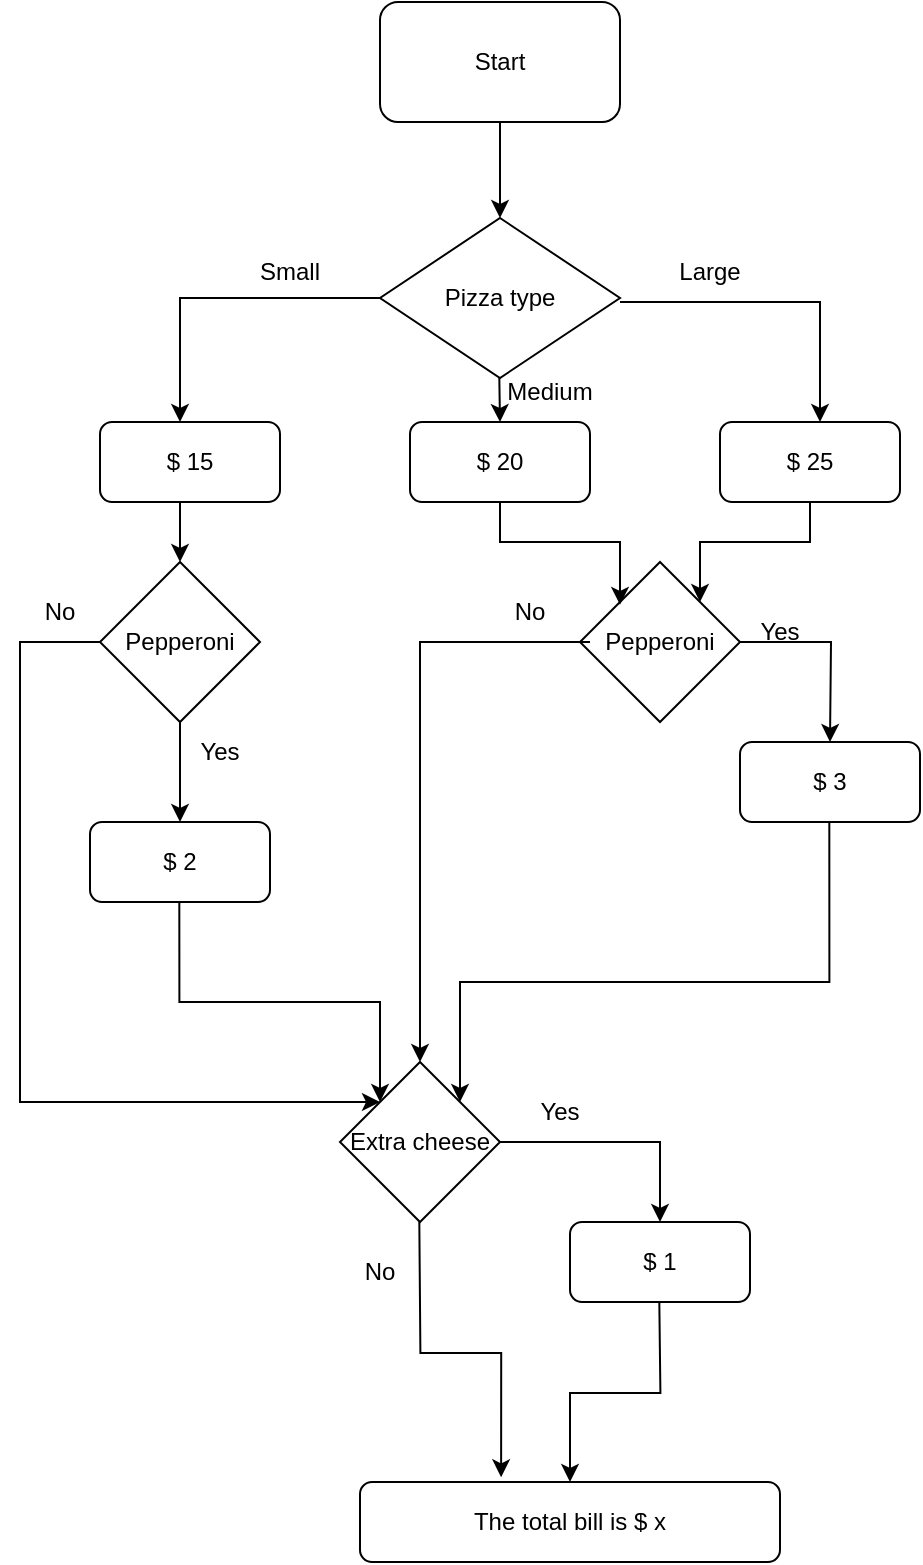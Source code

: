 <mxfile version="20.8.16" type="github">
  <diagram name="Page-1" id="CoOixJTdj2g3juos5qL_">
    <mxGraphModel dx="1434" dy="796" grid="1" gridSize="10" guides="1" tooltips="1" connect="1" arrows="1" fold="1" page="1" pageScale="1" pageWidth="850" pageHeight="1100" math="0" shadow="0">
      <root>
        <mxCell id="0" />
        <mxCell id="1" parent="0" />
        <mxCell id="czSIjbhly4B8HzWEjZzq-1" value="Start" style="rounded=1;whiteSpace=wrap;html=1;" parent="1" vertex="1">
          <mxGeometry x="260" y="30" width="120" height="60" as="geometry" />
        </mxCell>
        <mxCell id="czSIjbhly4B8HzWEjZzq-2" value="Pizza type" style="rhombus;whiteSpace=wrap;html=1;" parent="1" vertex="1">
          <mxGeometry x="260" y="138" width="120" height="80" as="geometry" />
        </mxCell>
        <mxCell id="czSIjbhly4B8HzWEjZzq-4" value="" style="endArrow=classic;html=1;rounded=0;exitX=0.5;exitY=1;exitDx=0;exitDy=0;entryX=0.5;entryY=0;entryDx=0;entryDy=0;" parent="1" source="czSIjbhly4B8HzWEjZzq-1" target="czSIjbhly4B8HzWEjZzq-2" edge="1">
          <mxGeometry width="50" height="50" relative="1" as="geometry">
            <mxPoint x="310" y="150" as="sourcePoint" />
            <mxPoint x="360" y="100" as="targetPoint" />
          </mxGeometry>
        </mxCell>
        <mxCell id="czSIjbhly4B8HzWEjZzq-5" value="" style="endArrow=classic;html=1;rounded=0;exitX=0;exitY=0.5;exitDx=0;exitDy=0;" parent="1" source="czSIjbhly4B8HzWEjZzq-2" edge="1">
          <mxGeometry width="50" height="50" relative="1" as="geometry">
            <mxPoint x="410" y="240" as="sourcePoint" />
            <mxPoint x="160" y="240" as="targetPoint" />
            <Array as="points">
              <mxPoint x="160" y="178" />
            </Array>
          </mxGeometry>
        </mxCell>
        <mxCell id="czSIjbhly4B8HzWEjZzq-6" value="Small" style="text;html=1;strokeColor=none;fillColor=none;align=center;verticalAlign=middle;whiteSpace=wrap;rounded=0;" parent="1" vertex="1">
          <mxGeometry x="170" y="150" width="90" height="30" as="geometry" />
        </mxCell>
        <mxCell id="czSIjbhly4B8HzWEjZzq-7" value="" style="endArrow=classic;html=1;rounded=0;exitX=0;exitY=1;exitDx=0;exitDy=0;startArrow=none;" parent="1" source="czSIjbhly4B8HzWEjZzq-13" edge="1">
          <mxGeometry width="50" height="50" relative="1" as="geometry">
            <mxPoint x="380" y="180" as="sourcePoint" />
            <mxPoint x="480" y="240" as="targetPoint" />
            <Array as="points">
              <mxPoint x="480" y="180" />
            </Array>
          </mxGeometry>
        </mxCell>
        <mxCell id="czSIjbhly4B8HzWEjZzq-8" value="Medium" style="text;html=1;strokeColor=none;fillColor=none;align=center;verticalAlign=middle;whiteSpace=wrap;rounded=0;" parent="1" vertex="1">
          <mxGeometry x="300" y="210" width="90" height="30" as="geometry" />
        </mxCell>
        <mxCell id="czSIjbhly4B8HzWEjZzq-9" value="" style="endArrow=classic;html=1;rounded=0;exitX=0.5;exitY=1;exitDx=0;exitDy=0;" parent="1" edge="1">
          <mxGeometry width="50" height="50" relative="1" as="geometry">
            <mxPoint x="319.66" y="218" as="sourcePoint" />
            <mxPoint x="320" y="240" as="targetPoint" />
            <Array as="points" />
          </mxGeometry>
        </mxCell>
        <mxCell id="czSIjbhly4B8HzWEjZzq-10" value="$ 15" style="rounded=1;whiteSpace=wrap;html=1;" parent="1" vertex="1">
          <mxGeometry x="120" y="240" width="90" height="40" as="geometry" />
        </mxCell>
        <mxCell id="czSIjbhly4B8HzWEjZzq-11" value="$ 20" style="rounded=1;whiteSpace=wrap;html=1;" parent="1" vertex="1">
          <mxGeometry x="275" y="240" width="90" height="40" as="geometry" />
        </mxCell>
        <mxCell id="czSIjbhly4B8HzWEjZzq-12" value="$ 25" style="rounded=1;whiteSpace=wrap;html=1;" parent="1" vertex="1">
          <mxGeometry x="430" y="240" width="90" height="40" as="geometry" />
        </mxCell>
        <mxCell id="czSIjbhly4B8HzWEjZzq-14" value="" style="endArrow=none;html=1;rounded=0;exitX=0;exitY=0.5;exitDx=0;exitDy=0;" parent="1" target="czSIjbhly4B8HzWEjZzq-13" edge="1">
          <mxGeometry width="50" height="50" relative="1" as="geometry">
            <mxPoint x="380" y="180" as="sourcePoint" />
            <mxPoint x="480" y="240" as="targetPoint" />
            <Array as="points" />
          </mxGeometry>
        </mxCell>
        <mxCell id="czSIjbhly4B8HzWEjZzq-13" value="Large" style="text;html=1;strokeColor=none;fillColor=none;align=center;verticalAlign=middle;whiteSpace=wrap;rounded=0;" parent="1" vertex="1">
          <mxGeometry x="380" y="150" width="90" height="30" as="geometry" />
        </mxCell>
        <mxCell id="czSIjbhly4B8HzWEjZzq-15" value="" style="endArrow=classic;html=1;rounded=0;" parent="1" edge="1">
          <mxGeometry width="50" height="50" relative="1" as="geometry">
            <mxPoint x="160" y="280" as="sourcePoint" />
            <mxPoint x="160" y="310" as="targetPoint" />
          </mxGeometry>
        </mxCell>
        <mxCell id="czSIjbhly4B8HzWEjZzq-18" value="" style="edgeStyle=orthogonalEdgeStyle;rounded=0;orthogonalLoop=1;jettySize=auto;html=1;" parent="1" source="czSIjbhly4B8HzWEjZzq-16" edge="1">
          <mxGeometry relative="1" as="geometry">
            <mxPoint x="160" y="440.0" as="targetPoint" />
          </mxGeometry>
        </mxCell>
        <mxCell id="czSIjbhly4B8HzWEjZzq-16" value="Pepperoni" style="rhombus;whiteSpace=wrap;html=1;" parent="1" vertex="1">
          <mxGeometry x="120" y="310" width="80" height="80" as="geometry" />
        </mxCell>
        <mxCell id="czSIjbhly4B8HzWEjZzq-19" value="Yes" style="text;html=1;strokeColor=none;fillColor=none;align=center;verticalAlign=middle;whiteSpace=wrap;rounded=0;" parent="1" vertex="1">
          <mxGeometry x="150" y="390" width="60" height="30" as="geometry" />
        </mxCell>
        <mxCell id="czSIjbhly4B8HzWEjZzq-20" value="" style="endArrow=classic;html=1;rounded=0;startArrow=none;entryX=0;entryY=0;entryDx=0;entryDy=0;" parent="1" source="czSIjbhly4B8HzWEjZzq-21" target="czSIjbhly4B8HzWEjZzq-34" edge="1">
          <mxGeometry width="50" height="50" relative="1" as="geometry">
            <mxPoint x="120" y="350" as="sourcePoint" />
            <mxPoint x="70" y="440" as="targetPoint" />
            <Array as="points">
              <mxPoint x="120" y="350" />
              <mxPoint x="80" y="350" />
              <mxPoint x="80" y="520" />
              <mxPoint x="80" y="580" />
              <mxPoint x="130" y="580" />
            </Array>
          </mxGeometry>
        </mxCell>
        <mxCell id="czSIjbhly4B8HzWEjZzq-22" value="" style="endArrow=none;html=1;rounded=0;" parent="1" target="czSIjbhly4B8HzWEjZzq-21" edge="1">
          <mxGeometry width="50" height="50" relative="1" as="geometry">
            <mxPoint x="120" y="350.0" as="sourcePoint" />
            <mxPoint x="70" y="440.0" as="targetPoint" />
            <Array as="points" />
          </mxGeometry>
        </mxCell>
        <mxCell id="czSIjbhly4B8HzWEjZzq-21" value="No" style="text;html=1;strokeColor=none;fillColor=none;align=center;verticalAlign=middle;whiteSpace=wrap;rounded=0;" parent="1" vertex="1">
          <mxGeometry x="70" y="320" width="60" height="30" as="geometry" />
        </mxCell>
        <mxCell id="czSIjbhly4B8HzWEjZzq-23" value="$ 2" style="rounded=1;whiteSpace=wrap;html=1;" parent="1" vertex="1">
          <mxGeometry x="115" y="440" width="90" height="40" as="geometry" />
        </mxCell>
        <mxCell id="czSIjbhly4B8HzWEjZzq-25" value="Pepperoni" style="rhombus;whiteSpace=wrap;html=1;" parent="1" vertex="1">
          <mxGeometry x="360" y="310" width="80" height="80" as="geometry" />
        </mxCell>
        <mxCell id="czSIjbhly4B8HzWEjZzq-26" value="" style="endArrow=classic;html=1;rounded=0;exitX=0.5;exitY=1;exitDx=0;exitDy=0;entryX=1;entryY=0;entryDx=0;entryDy=0;" parent="1" source="czSIjbhly4B8HzWEjZzq-12" target="czSIjbhly4B8HzWEjZzq-25" edge="1">
          <mxGeometry width="50" height="50" relative="1" as="geometry">
            <mxPoint x="410" y="350" as="sourcePoint" />
            <mxPoint x="460" y="300" as="targetPoint" />
            <Array as="points">
              <mxPoint x="475" y="300" />
              <mxPoint x="420" y="300" />
            </Array>
          </mxGeometry>
        </mxCell>
        <mxCell id="czSIjbhly4B8HzWEjZzq-27" value="" style="endArrow=classic;html=1;rounded=0;exitX=0.5;exitY=1;exitDx=0;exitDy=0;" parent="1" source="czSIjbhly4B8HzWEjZzq-11" edge="1">
          <mxGeometry width="50" height="50" relative="1" as="geometry">
            <mxPoint x="443.57" y="290.0" as="sourcePoint" />
            <mxPoint x="379.999" y="331.429" as="targetPoint" />
            <Array as="points">
              <mxPoint x="320" y="300" />
              <mxPoint x="380" y="300" />
            </Array>
          </mxGeometry>
        </mxCell>
        <mxCell id="czSIjbhly4B8HzWEjZzq-28" value="" style="edgeStyle=orthogonalEdgeStyle;rounded=0;orthogonalLoop=1;jettySize=auto;html=1;" parent="1" source="czSIjbhly4B8HzWEjZzq-25" edge="1">
          <mxGeometry relative="1" as="geometry">
            <mxPoint x="485" y="350.0" as="sourcePoint" />
            <mxPoint x="485" y="400.0" as="targetPoint" />
          </mxGeometry>
        </mxCell>
        <mxCell id="czSIjbhly4B8HzWEjZzq-29" value="Yes" style="text;html=1;strokeColor=none;fillColor=none;align=center;verticalAlign=middle;whiteSpace=wrap;rounded=0;" parent="1" vertex="1">
          <mxGeometry x="430" y="330" width="60" height="30" as="geometry" />
        </mxCell>
        <mxCell id="czSIjbhly4B8HzWEjZzq-30" value="$ 3" style="rounded=1;whiteSpace=wrap;html=1;" parent="1" vertex="1">
          <mxGeometry x="440" y="400" width="90" height="40" as="geometry" />
        </mxCell>
        <mxCell id="czSIjbhly4B8HzWEjZzq-31" value="" style="endArrow=classic;html=1;rounded=0;startArrow=none;entryX=0.5;entryY=0;entryDx=0;entryDy=0;exitX=1;exitY=1;exitDx=0;exitDy=0;" parent="1" source="czSIjbhly4B8HzWEjZzq-32" target="czSIjbhly4B8HzWEjZzq-34" edge="1">
          <mxGeometry width="50" height="50" relative="1" as="geometry">
            <mxPoint x="355" y="350" as="sourcePoint" />
            <mxPoint x="305" y="440.0" as="targetPoint" />
            <Array as="points">
              <mxPoint x="280" y="350" />
            </Array>
          </mxGeometry>
        </mxCell>
        <mxCell id="czSIjbhly4B8HzWEjZzq-32" value="No" style="text;html=1;strokeColor=none;fillColor=none;align=center;verticalAlign=middle;whiteSpace=wrap;rounded=0;" parent="1" vertex="1">
          <mxGeometry x="305" y="320" width="60" height="30" as="geometry" />
        </mxCell>
        <mxCell id="czSIjbhly4B8HzWEjZzq-33" value="" style="edgeStyle=orthogonalEdgeStyle;rounded=0;orthogonalLoop=1;jettySize=auto;html=1;entryX=0;entryY=0;entryDx=0;entryDy=0;" parent="1" target="czSIjbhly4B8HzWEjZzq-34" edge="1">
          <mxGeometry relative="1" as="geometry">
            <mxPoint x="159.66" y="480.0" as="sourcePoint" />
            <mxPoint x="159.66" y="530.0" as="targetPoint" />
            <Array as="points">
              <mxPoint x="160" y="530" />
              <mxPoint x="260" y="530" />
            </Array>
          </mxGeometry>
        </mxCell>
        <mxCell id="czSIjbhly4B8HzWEjZzq-38" value="" style="edgeStyle=orthogonalEdgeStyle;rounded=0;orthogonalLoop=1;jettySize=auto;html=1;" parent="1" source="czSIjbhly4B8HzWEjZzq-34" edge="1">
          <mxGeometry relative="1" as="geometry">
            <mxPoint x="400" y="640" as="targetPoint" />
            <Array as="points">
              <mxPoint x="400" y="600" />
            </Array>
          </mxGeometry>
        </mxCell>
        <mxCell id="czSIjbhly4B8HzWEjZzq-34" value="Extra cheese" style="rhombus;whiteSpace=wrap;html=1;" parent="1" vertex="1">
          <mxGeometry x="240" y="560" width="80" height="80" as="geometry" />
        </mxCell>
        <mxCell id="czSIjbhly4B8HzWEjZzq-35" value="" style="edgeStyle=orthogonalEdgeStyle;rounded=0;orthogonalLoop=1;jettySize=auto;html=1;entryX=1;entryY=0;entryDx=0;entryDy=0;" parent="1" target="czSIjbhly4B8HzWEjZzq-34" edge="1">
          <mxGeometry relative="1" as="geometry">
            <mxPoint x="484.66" y="440" as="sourcePoint" />
            <mxPoint x="484.66" y="490" as="targetPoint" />
            <Array as="points">
              <mxPoint x="485" y="520" />
              <mxPoint x="300" y="520" />
            </Array>
          </mxGeometry>
        </mxCell>
        <mxCell id="czSIjbhly4B8HzWEjZzq-39" value="Yes" style="text;html=1;strokeColor=none;fillColor=none;align=center;verticalAlign=middle;whiteSpace=wrap;rounded=0;" parent="1" vertex="1">
          <mxGeometry x="320" y="570" width="60" height="30" as="geometry" />
        </mxCell>
        <mxCell id="czSIjbhly4B8HzWEjZzq-41" value="No" style="text;html=1;strokeColor=none;fillColor=none;align=center;verticalAlign=middle;whiteSpace=wrap;rounded=0;" parent="1" vertex="1">
          <mxGeometry x="230" y="650" width="60" height="30" as="geometry" />
        </mxCell>
        <mxCell id="czSIjbhly4B8HzWEjZzq-42" value="" style="edgeStyle=orthogonalEdgeStyle;rounded=0;orthogonalLoop=1;jettySize=auto;html=1;entryX=0.336;entryY=-0.059;entryDx=0;entryDy=0;entryPerimeter=0;" parent="1" target="czSIjbhly4B8HzWEjZzq-45" edge="1">
          <mxGeometry relative="1" as="geometry">
            <mxPoint x="279.66" y="640.0" as="sourcePoint" />
            <mxPoint x="279.66" y="690.0" as="targetPoint" />
          </mxGeometry>
        </mxCell>
        <mxCell id="czSIjbhly4B8HzWEjZzq-43" value="$ 1" style="rounded=1;whiteSpace=wrap;html=1;" parent="1" vertex="1">
          <mxGeometry x="355" y="640" width="90" height="40" as="geometry" />
        </mxCell>
        <mxCell id="czSIjbhly4B8HzWEjZzq-44" value="" style="edgeStyle=orthogonalEdgeStyle;rounded=0;orthogonalLoop=1;jettySize=auto;html=1;entryX=0.5;entryY=0;entryDx=0;entryDy=0;" parent="1" target="czSIjbhly4B8HzWEjZzq-45" edge="1">
          <mxGeometry relative="1" as="geometry">
            <mxPoint x="399.66" y="680" as="sourcePoint" />
            <mxPoint x="399.66" y="730" as="targetPoint" />
          </mxGeometry>
        </mxCell>
        <mxCell id="czSIjbhly4B8HzWEjZzq-45" value="The total bill is $ x" style="rounded=1;whiteSpace=wrap;html=1;" parent="1" vertex="1">
          <mxGeometry x="250" y="770" width="210" height="40" as="geometry" />
        </mxCell>
      </root>
    </mxGraphModel>
  </diagram>
</mxfile>
